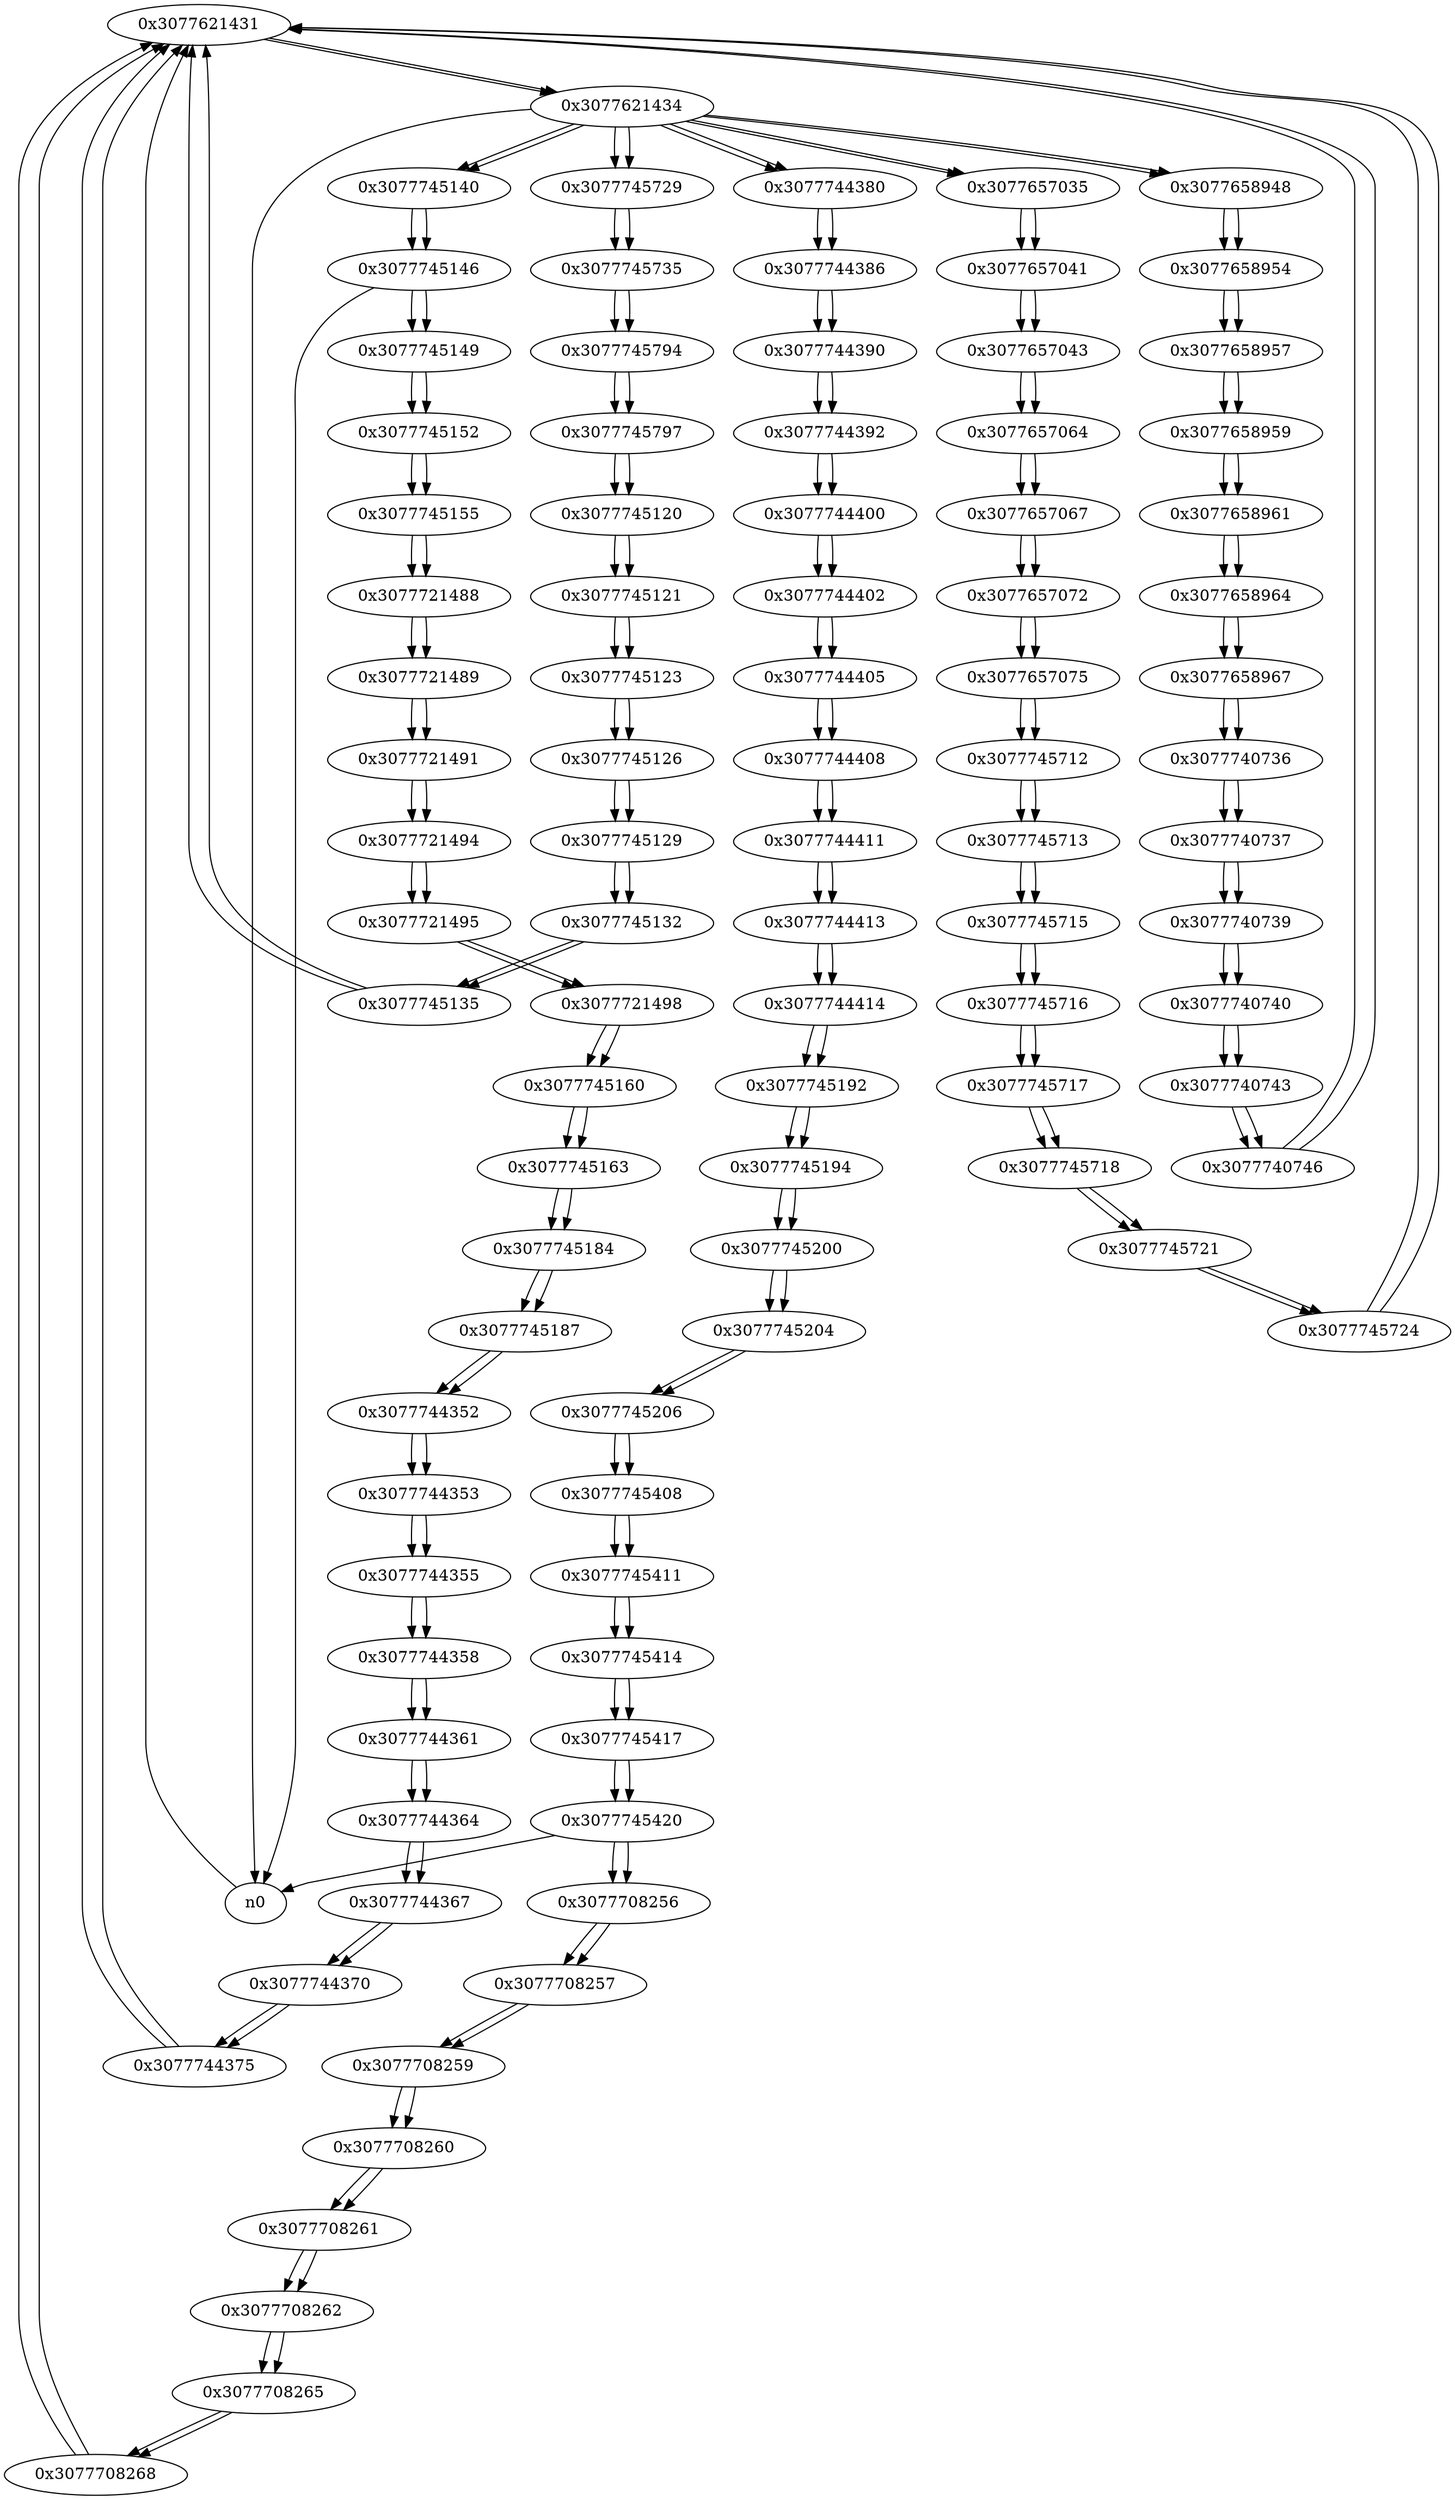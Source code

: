 digraph G{
/* nodes */
  n1 [label="0x3077621431"]
  n2 [label="0x3077621434"]
  n3 [label="0x3077744380"]
  n4 [label="0x3077744386"]
  n5 [label="0x3077744390"]
  n6 [label="0x3077744392"]
  n7 [label="0x3077744400"]
  n8 [label="0x3077744402"]
  n9 [label="0x3077744405"]
  n10 [label="0x3077744408"]
  n11 [label="0x3077744411"]
  n12 [label="0x3077744413"]
  n13 [label="0x3077744414"]
  n14 [label="0x3077745192"]
  n15 [label="0x3077745194"]
  n16 [label="0x3077745200"]
  n17 [label="0x3077745204"]
  n18 [label="0x3077745206"]
  n19 [label="0x3077745408"]
  n20 [label="0x3077745411"]
  n21 [label="0x3077745414"]
  n22 [label="0x3077745417"]
  n23 [label="0x3077745420"]
  n24 [label="0x3077745140"]
  n25 [label="0x3077745146"]
  n26 [label="0x3077745149"]
  n27 [label="0x3077745152"]
  n28 [label="0x3077745155"]
  n29 [label="0x3077721488"]
  n30 [label="0x3077721489"]
  n31 [label="0x3077721491"]
  n32 [label="0x3077721494"]
  n33 [label="0x3077721495"]
  n34 [label="0x3077721498"]
  n35 [label="0x3077745160"]
  n36 [label="0x3077745163"]
  n37 [label="0x3077745184"]
  n38 [label="0x3077745187"]
  n39 [label="0x3077744352"]
  n40 [label="0x3077744353"]
  n41 [label="0x3077744355"]
  n42 [label="0x3077744358"]
  n43 [label="0x3077744361"]
  n44 [label="0x3077744364"]
  n45 [label="0x3077744367"]
  n46 [label="0x3077744370"]
  n47 [label="0x3077744375"]
  n48 [label="0x3077658948"]
  n49 [label="0x3077658954"]
  n50 [label="0x3077658957"]
  n51 [label="0x3077658959"]
  n52 [label="0x3077658961"]
  n53 [label="0x3077658964"]
  n54 [label="0x3077658967"]
  n55 [label="0x3077740736"]
  n56 [label="0x3077740737"]
  n57 [label="0x3077740739"]
  n58 [label="0x3077740740"]
  n59 [label="0x3077740743"]
  n60 [label="0x3077740746"]
  n61 [label="0x3077657035"]
  n62 [label="0x3077657041"]
  n63 [label="0x3077657043"]
  n64 [label="0x3077657064"]
  n65 [label="0x3077657067"]
  n66 [label="0x3077657072"]
  n67 [label="0x3077657075"]
  n68 [label="0x3077745712"]
  n69 [label="0x3077745713"]
  n70 [label="0x3077745715"]
  n71 [label="0x3077745716"]
  n72 [label="0x3077745717"]
  n73 [label="0x3077745718"]
  n74 [label="0x3077745721"]
  n75 [label="0x3077745724"]
  n76 [label="0x3077745729"]
  n77 [label="0x3077745735"]
  n78 [label="0x3077745794"]
  n79 [label="0x3077745797"]
  n80 [label="0x3077745120"]
  n81 [label="0x3077745121"]
  n82 [label="0x3077745123"]
  n83 [label="0x3077745126"]
  n84 [label="0x3077745129"]
  n85 [label="0x3077745132"]
  n86 [label="0x3077745135"]
  n87 [label="0x3077708256"]
  n88 [label="0x3077708257"]
  n89 [label="0x3077708259"]
  n90 [label="0x3077708260"]
  n91 [label="0x3077708261"]
  n92 [label="0x3077708262"]
  n93 [label="0x3077708265"]
  n94 [label="0x3077708268"]
/* edges */
n1 -> n2;
n94 -> n1;
n86 -> n1;
n75 -> n1;
n60 -> n1;
n47 -> n1;
n0 -> n1;
n2 -> n3;
n2 -> n24;
n2 -> n76;
n2 -> n61;
n2 -> n48;
n2 -> n0;
n1 -> n2;
n3 -> n4;
n2 -> n3;
n4 -> n5;
n3 -> n4;
n5 -> n6;
n4 -> n5;
n6 -> n7;
n5 -> n6;
n7 -> n8;
n6 -> n7;
n8 -> n9;
n7 -> n8;
n9 -> n10;
n8 -> n9;
n10 -> n11;
n9 -> n10;
n11 -> n12;
n10 -> n11;
n12 -> n13;
n11 -> n12;
n13 -> n14;
n12 -> n13;
n14 -> n15;
n13 -> n14;
n15 -> n16;
n14 -> n15;
n16 -> n17;
n15 -> n16;
n17 -> n18;
n16 -> n17;
n18 -> n19;
n17 -> n18;
n19 -> n20;
n18 -> n19;
n20 -> n21;
n19 -> n20;
n21 -> n22;
n20 -> n21;
n22 -> n23;
n21 -> n22;
n23 -> n87;
n23 -> n0;
n22 -> n23;
n24 -> n25;
n2 -> n24;
n25 -> n26;
n25 -> n0;
n24 -> n25;
n26 -> n27;
n25 -> n26;
n27 -> n28;
n26 -> n27;
n28 -> n29;
n27 -> n28;
n29 -> n30;
n28 -> n29;
n30 -> n31;
n29 -> n30;
n31 -> n32;
n30 -> n31;
n32 -> n33;
n31 -> n32;
n33 -> n34;
n32 -> n33;
n34 -> n35;
n33 -> n34;
n35 -> n36;
n34 -> n35;
n36 -> n37;
n35 -> n36;
n37 -> n38;
n36 -> n37;
n38 -> n39;
n37 -> n38;
n39 -> n40;
n38 -> n39;
n40 -> n41;
n39 -> n40;
n41 -> n42;
n40 -> n41;
n42 -> n43;
n41 -> n42;
n43 -> n44;
n42 -> n43;
n44 -> n45;
n43 -> n44;
n45 -> n46;
n44 -> n45;
n46 -> n47;
n45 -> n46;
n47 -> n1;
n46 -> n47;
n48 -> n49;
n2 -> n48;
n49 -> n50;
n48 -> n49;
n50 -> n51;
n49 -> n50;
n51 -> n52;
n50 -> n51;
n52 -> n53;
n51 -> n52;
n53 -> n54;
n52 -> n53;
n54 -> n55;
n53 -> n54;
n55 -> n56;
n54 -> n55;
n56 -> n57;
n55 -> n56;
n57 -> n58;
n56 -> n57;
n58 -> n59;
n57 -> n58;
n59 -> n60;
n58 -> n59;
n60 -> n1;
n59 -> n60;
n61 -> n62;
n2 -> n61;
n62 -> n63;
n61 -> n62;
n63 -> n64;
n62 -> n63;
n64 -> n65;
n63 -> n64;
n65 -> n66;
n64 -> n65;
n66 -> n67;
n65 -> n66;
n67 -> n68;
n66 -> n67;
n68 -> n69;
n67 -> n68;
n69 -> n70;
n68 -> n69;
n70 -> n71;
n69 -> n70;
n71 -> n72;
n70 -> n71;
n72 -> n73;
n71 -> n72;
n73 -> n74;
n72 -> n73;
n74 -> n75;
n73 -> n74;
n75 -> n1;
n74 -> n75;
n76 -> n77;
n2 -> n76;
n77 -> n78;
n76 -> n77;
n78 -> n79;
n77 -> n78;
n79 -> n80;
n78 -> n79;
n80 -> n81;
n79 -> n80;
n81 -> n82;
n80 -> n81;
n82 -> n83;
n81 -> n82;
n83 -> n84;
n82 -> n83;
n84 -> n85;
n83 -> n84;
n85 -> n86;
n84 -> n85;
n86 -> n1;
n85 -> n86;
n87 -> n88;
n23 -> n87;
n88 -> n89;
n87 -> n88;
n89 -> n90;
n88 -> n89;
n90 -> n91;
n89 -> n90;
n91 -> n92;
n90 -> n91;
n92 -> n93;
n91 -> n92;
n93 -> n94;
n92 -> n93;
n94 -> n1;
n93 -> n94;
}
